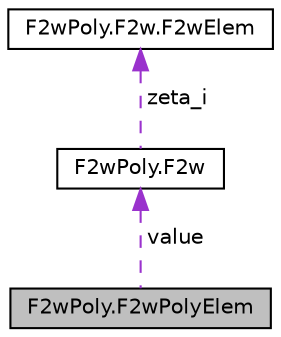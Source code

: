 digraph "F2wPoly.F2wPolyElem"
{
 // INTERACTIVE_SVG=YES
  bgcolor="transparent";
  edge [fontname="Helvetica",fontsize="10",labelfontname="Helvetica",labelfontsize="10"];
  node [fontname="Helvetica",fontsize="10",shape=record];
  Node1 [label="F2wPoly.F2wPolyElem",height=0.2,width=0.4,color="black", fillcolor="grey75", style="filled", fontcolor="black"];
  Node2 -> Node1 [dir="back",color="darkorchid3",fontsize="10",style="dashed",label=" value" ,fontname="Helvetica"];
  Node2 [label="F2wPoly.F2w",height=0.2,width=0.4,color="black",URL="$d3/d0d/classumontreal_1_1ssj_1_1rng_1_1F2wPoly_1_1F2w.html"];
  Node3 -> Node2 [dir="back",color="darkorchid3",fontsize="10",style="dashed",label=" zeta_i" ,fontname="Helvetica"];
  Node3 [label="F2wPoly.F2w.F2wElem",height=0.2,width=0.4,color="black",URL="$dd/de9/classumontreal_1_1ssj_1_1rng_1_1F2wPoly_1_1F2w_1_1F2wElem.html"];
}
